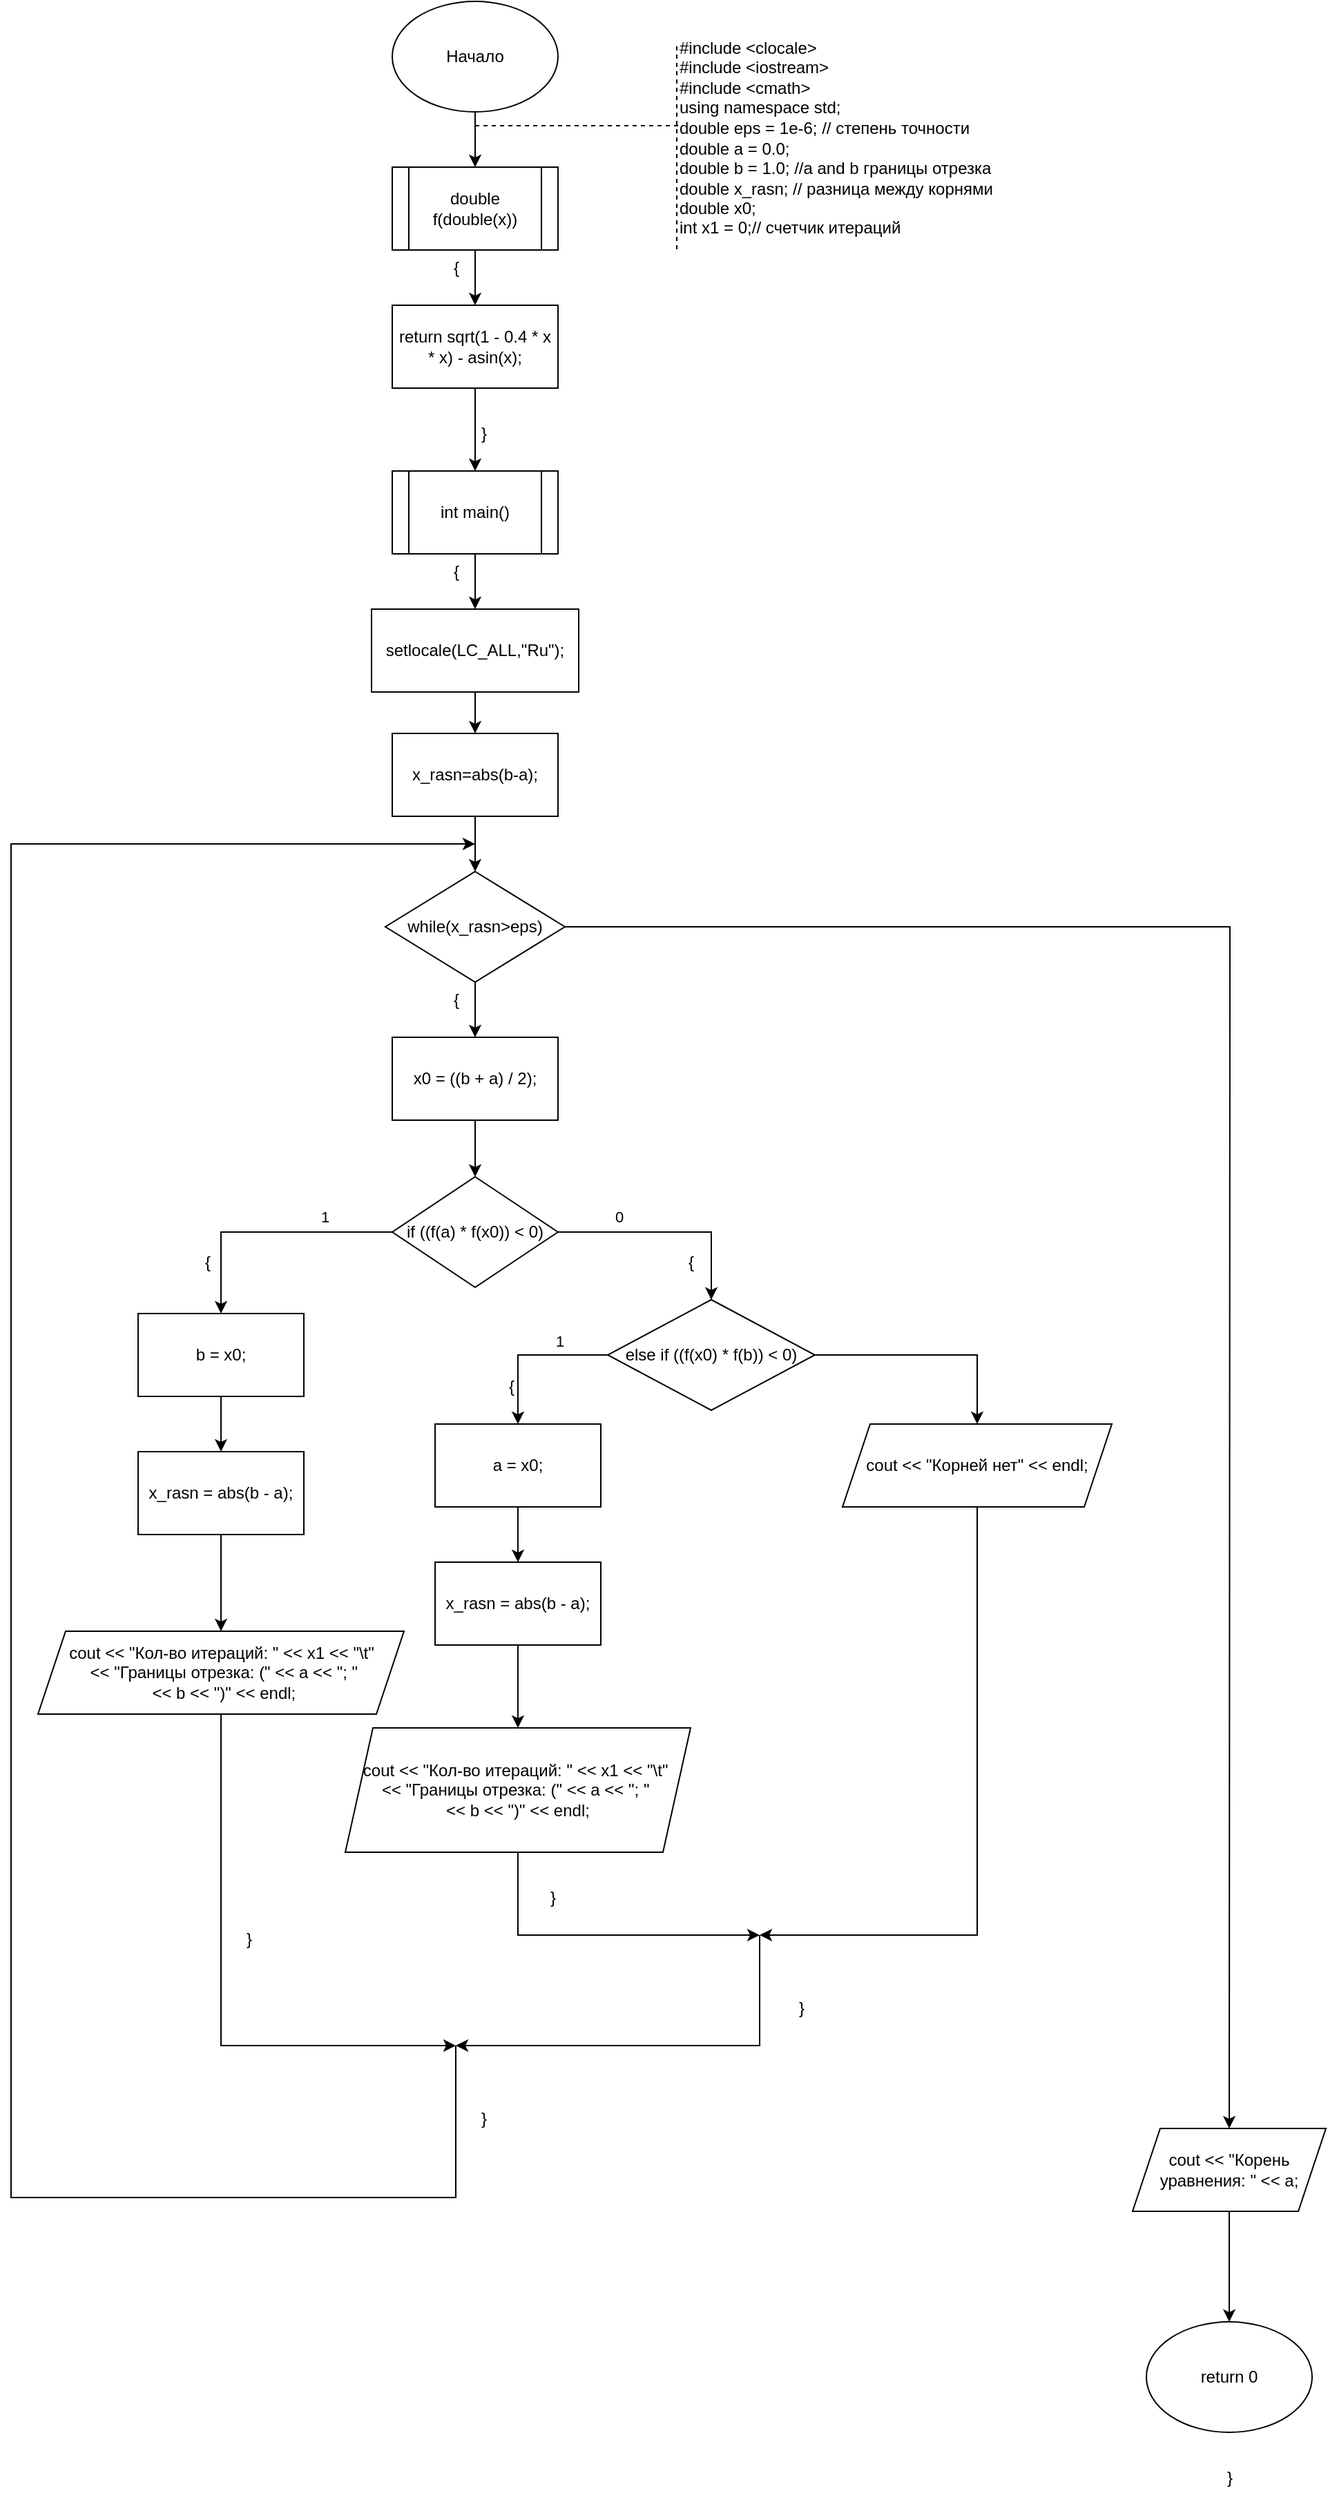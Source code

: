 <mxfile version="25.0.3">
  <diagram name="Страница — 1" id="ta6_2H9TQNh0LrwLa-Ho">
    <mxGraphModel dx="488" dy="264" grid="1" gridSize="10" guides="1" tooltips="1" connect="1" arrows="1" fold="1" page="1" pageScale="1" pageWidth="827" pageHeight="1169" math="0" shadow="0">
      <root>
        <mxCell id="0" />
        <mxCell id="1" parent="0" />
        <mxCell id="bSdeDjNlxC5or4BaPKki-3" value="" style="edgeStyle=orthogonalEdgeStyle;rounded=0;orthogonalLoop=1;jettySize=auto;html=1;" parent="1" source="bSdeDjNlxC5or4BaPKki-1" target="bSdeDjNlxC5or4BaPKki-2" edge="1">
          <mxGeometry relative="1" as="geometry" />
        </mxCell>
        <mxCell id="bSdeDjNlxC5or4BaPKki-1" value="Начало" style="ellipse;whiteSpace=wrap;html=1;" parent="1" vertex="1">
          <mxGeometry x="354" width="120" height="80" as="geometry" />
        </mxCell>
        <mxCell id="bSdeDjNlxC5or4BaPKki-5" value="" style="edgeStyle=orthogonalEdgeStyle;rounded=0;orthogonalLoop=1;jettySize=auto;html=1;" parent="1" source="bSdeDjNlxC5or4BaPKki-2" target="bSdeDjNlxC5or4BaPKki-4" edge="1">
          <mxGeometry relative="1" as="geometry" />
        </mxCell>
        <mxCell id="bSdeDjNlxC5or4BaPKki-2" value="double f(double(x))" style="shape=process;whiteSpace=wrap;html=1;backgroundOutline=1;" parent="1" vertex="1">
          <mxGeometry x="354" y="120" width="120" height="60" as="geometry" />
        </mxCell>
        <mxCell id="bSdeDjNlxC5or4BaPKki-8" value="" style="edgeStyle=orthogonalEdgeStyle;rounded=0;orthogonalLoop=1;jettySize=auto;html=1;" parent="1" source="bSdeDjNlxC5or4BaPKki-4" target="bSdeDjNlxC5or4BaPKki-7" edge="1">
          <mxGeometry relative="1" as="geometry" />
        </mxCell>
        <mxCell id="bSdeDjNlxC5or4BaPKki-4" value="return sqrt(1 - 0.4 * x * x) - asin(x);" style="whiteSpace=wrap;html=1;" parent="1" vertex="1">
          <mxGeometry x="354" y="220" width="120" height="60" as="geometry" />
        </mxCell>
        <mxCell id="bSdeDjNlxC5or4BaPKki-6" value="{" style="text;html=1;align=center;verticalAlign=middle;resizable=0;points=[];autosize=1;strokeColor=none;fillColor=none;" parent="1" vertex="1">
          <mxGeometry x="385" y="178" width="30" height="30" as="geometry" />
        </mxCell>
        <mxCell id="bSdeDjNlxC5or4BaPKki-11" value="" style="edgeStyle=orthogonalEdgeStyle;rounded=0;orthogonalLoop=1;jettySize=auto;html=1;" parent="1" source="bSdeDjNlxC5or4BaPKki-7" target="bSdeDjNlxC5or4BaPKki-10" edge="1">
          <mxGeometry relative="1" as="geometry" />
        </mxCell>
        <mxCell id="bSdeDjNlxC5or4BaPKki-7" value="int main()" style="shape=process;whiteSpace=wrap;html=1;backgroundOutline=1;" parent="1" vertex="1">
          <mxGeometry x="354" y="340" width="120" height="60" as="geometry" />
        </mxCell>
        <mxCell id="bSdeDjNlxC5or4BaPKki-9" value="}" style="text;html=1;align=center;verticalAlign=middle;resizable=0;points=[];autosize=1;strokeColor=none;fillColor=none;" parent="1" vertex="1">
          <mxGeometry x="405" y="298" width="30" height="30" as="geometry" />
        </mxCell>
        <mxCell id="bSdeDjNlxC5or4BaPKki-13" value="" style="edgeStyle=orthogonalEdgeStyle;rounded=0;orthogonalLoop=1;jettySize=auto;html=1;" parent="1" source="bSdeDjNlxC5or4BaPKki-10" target="bSdeDjNlxC5or4BaPKki-12" edge="1">
          <mxGeometry relative="1" as="geometry" />
        </mxCell>
        <mxCell id="bSdeDjNlxC5or4BaPKki-10" value="setlocale(LC_ALL,&quot;Ru&quot;);" style="whiteSpace=wrap;html=1;" parent="1" vertex="1">
          <mxGeometry x="339" y="440" width="150" height="60" as="geometry" />
        </mxCell>
        <mxCell id="bSdeDjNlxC5or4BaPKki-15" value="" style="edgeStyle=orthogonalEdgeStyle;rounded=0;orthogonalLoop=1;jettySize=auto;html=1;" parent="1" source="bSdeDjNlxC5or4BaPKki-12" target="bSdeDjNlxC5or4BaPKki-14" edge="1">
          <mxGeometry relative="1" as="geometry" />
        </mxCell>
        <mxCell id="bSdeDjNlxC5or4BaPKki-12" value="x_rasn=abs(b-a);" style="whiteSpace=wrap;html=1;" parent="1" vertex="1">
          <mxGeometry x="354" y="530" width="120" height="60" as="geometry" />
        </mxCell>
        <mxCell id="bSdeDjNlxC5or4BaPKki-18" value="" style="edgeStyle=orthogonalEdgeStyle;rounded=0;orthogonalLoop=1;jettySize=auto;html=1;" parent="1" source="bSdeDjNlxC5or4BaPKki-14" target="bSdeDjNlxC5or4BaPKki-17" edge="1">
          <mxGeometry relative="1" as="geometry" />
        </mxCell>
        <mxCell id="bSdeDjNlxC5or4BaPKki-65" style="edgeStyle=orthogonalEdgeStyle;rounded=0;orthogonalLoop=1;jettySize=auto;html=1;exitX=1;exitY=0.5;exitDx=0;exitDy=0;" parent="1" source="bSdeDjNlxC5or4BaPKki-14" edge="1">
          <mxGeometry relative="1" as="geometry">
            <mxPoint x="960" y="1540" as="targetPoint" />
          </mxGeometry>
        </mxCell>
        <mxCell id="bSdeDjNlxC5or4BaPKki-14" value="while(x_rasn&amp;gt;eps)" style="rhombus;whiteSpace=wrap;html=1;" parent="1" vertex="1">
          <mxGeometry x="349" y="630" width="130" height="80" as="geometry" />
        </mxCell>
        <mxCell id="bSdeDjNlxC5or4BaPKki-22" value="" style="edgeStyle=orthogonalEdgeStyle;rounded=0;orthogonalLoop=1;jettySize=auto;html=1;" parent="1" source="bSdeDjNlxC5or4BaPKki-17" target="bSdeDjNlxC5or4BaPKki-21" edge="1">
          <mxGeometry relative="1" as="geometry" />
        </mxCell>
        <mxCell id="bSdeDjNlxC5or4BaPKki-17" value="x0 = ((b + a) / 2);" style="whiteSpace=wrap;html=1;" parent="1" vertex="1">
          <mxGeometry x="354" y="750" width="120" height="60" as="geometry" />
        </mxCell>
        <mxCell id="bSdeDjNlxC5or4BaPKki-19" value="{" style="text;html=1;align=center;verticalAlign=middle;resizable=0;points=[];autosize=1;strokeColor=none;fillColor=none;" parent="1" vertex="1">
          <mxGeometry x="385" y="708" width="30" height="30" as="geometry" />
        </mxCell>
        <mxCell id="bSdeDjNlxC5or4BaPKki-20" value="{" style="text;html=1;align=center;verticalAlign=middle;resizable=0;points=[];autosize=1;strokeColor=none;fillColor=none;" parent="1" vertex="1">
          <mxGeometry x="385" y="398" width="30" height="30" as="geometry" />
        </mxCell>
        <mxCell id="bSdeDjNlxC5or4BaPKki-24" value="" style="edgeStyle=orthogonalEdgeStyle;rounded=0;orthogonalLoop=1;jettySize=auto;html=1;" parent="1" source="bSdeDjNlxC5or4BaPKki-21" target="bSdeDjNlxC5or4BaPKki-23" edge="1">
          <mxGeometry relative="1" as="geometry" />
        </mxCell>
        <mxCell id="bSdeDjNlxC5or4BaPKki-25" value="1" style="edgeLabel;html=1;align=center;verticalAlign=middle;resizable=0;points=[];" parent="bSdeDjNlxC5or4BaPKki-24" vertex="1" connectable="0">
          <mxGeometry x="-0.463" y="-2" relative="1" as="geometry">
            <mxPoint y="-9" as="offset" />
          </mxGeometry>
        </mxCell>
        <mxCell id="bSdeDjNlxC5or4BaPKki-30" value="" style="edgeStyle=orthogonalEdgeStyle;rounded=0;orthogonalLoop=1;jettySize=auto;html=1;" parent="1" source="bSdeDjNlxC5or4BaPKki-21" target="bSdeDjNlxC5or4BaPKki-29" edge="1">
          <mxGeometry relative="1" as="geometry" />
        </mxCell>
        <mxCell id="bSdeDjNlxC5or4BaPKki-36" value="0" style="edgeLabel;html=1;align=center;verticalAlign=middle;resizable=0;points=[];" parent="bSdeDjNlxC5or4BaPKki-30" vertex="1" connectable="0">
          <mxGeometry x="-0.454" y="-1" relative="1" as="geometry">
            <mxPoint y="-12" as="offset" />
          </mxGeometry>
        </mxCell>
        <mxCell id="bSdeDjNlxC5or4BaPKki-21" value="if ((f(a) * f(x0)) &amp;lt; 0)" style="rhombus;whiteSpace=wrap;html=1;" parent="1" vertex="1">
          <mxGeometry x="354" y="851" width="120" height="80" as="geometry" />
        </mxCell>
        <mxCell id="bSdeDjNlxC5or4BaPKki-27" value="" style="edgeStyle=orthogonalEdgeStyle;rounded=0;orthogonalLoop=1;jettySize=auto;html=1;" parent="1" source="bSdeDjNlxC5or4BaPKki-23" target="bSdeDjNlxC5or4BaPKki-26" edge="1">
          <mxGeometry relative="1" as="geometry" />
        </mxCell>
        <mxCell id="bSdeDjNlxC5or4BaPKki-23" value="b = x0;" style="whiteSpace=wrap;html=1;" parent="1" vertex="1">
          <mxGeometry x="170" y="950" width="120" height="60" as="geometry" />
        </mxCell>
        <mxCell id="bSdeDjNlxC5or4BaPKki-39" value="" style="edgeStyle=orthogonalEdgeStyle;rounded=0;orthogonalLoop=1;jettySize=auto;html=1;" parent="1" source="bSdeDjNlxC5or4BaPKki-26" target="bSdeDjNlxC5or4BaPKki-38" edge="1">
          <mxGeometry relative="1" as="geometry" />
        </mxCell>
        <mxCell id="bSdeDjNlxC5or4BaPKki-26" value="x_rasn = abs(b - a);" style="whiteSpace=wrap;html=1;" parent="1" vertex="1">
          <mxGeometry x="170" y="1050" width="120" height="60" as="geometry" />
        </mxCell>
        <mxCell id="bSdeDjNlxC5or4BaPKki-28" value="{" style="text;html=1;align=center;verticalAlign=middle;resizable=0;points=[];autosize=1;strokeColor=none;fillColor=none;" parent="1" vertex="1">
          <mxGeometry x="205" y="898" width="30" height="30" as="geometry" />
        </mxCell>
        <mxCell id="bSdeDjNlxC5or4BaPKki-32" value="" style="edgeStyle=orthogonalEdgeStyle;rounded=0;orthogonalLoop=1;jettySize=auto;html=1;" parent="1" source="bSdeDjNlxC5or4BaPKki-29" target="bSdeDjNlxC5or4BaPKki-31" edge="1">
          <mxGeometry relative="1" as="geometry" />
        </mxCell>
        <mxCell id="bSdeDjNlxC5or4BaPKki-35" value="1" style="edgeLabel;html=1;align=center;verticalAlign=middle;resizable=0;points=[];" parent="bSdeDjNlxC5or4BaPKki-32" vertex="1" connectable="0">
          <mxGeometry x="-0.38" y="-3" relative="1" as="geometry">
            <mxPoint y="-7" as="offset" />
          </mxGeometry>
        </mxCell>
        <mxCell id="bSdeDjNlxC5or4BaPKki-45" value="" style="edgeStyle=orthogonalEdgeStyle;rounded=0;orthogonalLoop=1;jettySize=auto;html=1;" parent="1" source="bSdeDjNlxC5or4BaPKki-29" target="bSdeDjNlxC5or4BaPKki-44" edge="1">
          <mxGeometry relative="1" as="geometry" />
        </mxCell>
        <mxCell id="bSdeDjNlxC5or4BaPKki-29" value="else if ((f(x0) * f(b)) &amp;lt; 0)" style="rhombus;whiteSpace=wrap;html=1;" parent="1" vertex="1">
          <mxGeometry x="510" y="940" width="150" height="80" as="geometry" />
        </mxCell>
        <mxCell id="bSdeDjNlxC5or4BaPKki-34" value="" style="edgeStyle=orthogonalEdgeStyle;rounded=0;orthogonalLoop=1;jettySize=auto;html=1;" parent="1" source="bSdeDjNlxC5or4BaPKki-31" target="bSdeDjNlxC5or4BaPKki-33" edge="1">
          <mxGeometry relative="1" as="geometry" />
        </mxCell>
        <mxCell id="bSdeDjNlxC5or4BaPKki-31" value="a = x0;" style="whiteSpace=wrap;html=1;" parent="1" vertex="1">
          <mxGeometry x="385" y="1030" width="120" height="60" as="geometry" />
        </mxCell>
        <mxCell id="bSdeDjNlxC5or4BaPKki-41" value="" style="edgeStyle=orthogonalEdgeStyle;rounded=0;orthogonalLoop=1;jettySize=auto;html=1;" parent="1" source="bSdeDjNlxC5or4BaPKki-33" target="bSdeDjNlxC5or4BaPKki-40" edge="1">
          <mxGeometry relative="1" as="geometry" />
        </mxCell>
        <mxCell id="bSdeDjNlxC5or4BaPKki-33" value="x_rasn = abs(b - a);" style="whiteSpace=wrap;html=1;" parent="1" vertex="1">
          <mxGeometry x="385" y="1130" width="120" height="60" as="geometry" />
        </mxCell>
        <mxCell id="bSdeDjNlxC5or4BaPKki-37" value="{" style="text;html=1;align=center;verticalAlign=middle;resizable=0;points=[];autosize=1;strokeColor=none;fillColor=none;" parent="1" vertex="1">
          <mxGeometry x="425" y="988" width="30" height="30" as="geometry" />
        </mxCell>
        <mxCell id="bSdeDjNlxC5or4BaPKki-49" style="edgeStyle=orthogonalEdgeStyle;rounded=0;orthogonalLoop=1;jettySize=auto;html=1;exitX=0.5;exitY=1;exitDx=0;exitDy=0;" parent="1" source="bSdeDjNlxC5or4BaPKki-38" edge="1">
          <mxGeometry relative="1" as="geometry">
            <mxPoint x="400" y="1480" as="targetPoint" />
            <Array as="points">
              <mxPoint x="230" y="1480" />
            </Array>
          </mxGeometry>
        </mxCell>
        <mxCell id="bSdeDjNlxC5or4BaPKki-38" value="cout &amp;lt;&amp;lt; &quot;Кол-во итераций: &quot; &amp;lt;&amp;lt; x1 &amp;lt;&amp;lt; &quot;\t&quot;&lt;div&gt;&amp;nbsp;&amp;lt;&amp;lt; &quot;Границы отрезка: (&quot; &amp;lt;&amp;lt; a &amp;lt;&amp;lt; &quot;; &quot;&lt;/div&gt;&lt;div&gt;&amp;nbsp;&amp;lt;&amp;lt; b &amp;lt;&amp;lt; &quot;)&quot; &amp;lt;&amp;lt; endl;&lt;/div&gt;" style="shape=parallelogram;perimeter=parallelogramPerimeter;whiteSpace=wrap;html=1;fixedSize=1;" parent="1" vertex="1">
          <mxGeometry x="97.5" y="1180" width="265" height="60" as="geometry" />
        </mxCell>
        <mxCell id="bSdeDjNlxC5or4BaPKki-46" style="edgeStyle=orthogonalEdgeStyle;rounded=0;orthogonalLoop=1;jettySize=auto;html=1;exitX=0.5;exitY=1;exitDx=0;exitDy=0;" parent="1" source="bSdeDjNlxC5or4BaPKki-40" edge="1">
          <mxGeometry relative="1" as="geometry">
            <mxPoint x="620" y="1400" as="targetPoint" />
            <Array as="points">
              <mxPoint x="445" y="1400" />
            </Array>
          </mxGeometry>
        </mxCell>
        <mxCell id="bSdeDjNlxC5or4BaPKki-40" value="cout &amp;lt;&amp;lt; &quot;Кол-во итераций: &quot; &amp;lt;&amp;lt; x1 &amp;lt;&amp;lt; &quot;\t&quot;&amp;nbsp;&lt;div&gt;&amp;lt;&amp;lt; &quot;Границы отрезка: (&quot; &amp;lt;&amp;lt; a &amp;lt;&amp;lt; &quot;; &quot;&amp;nbsp;&lt;/div&gt;&lt;div&gt;&lt;span style=&quot;background-color: initial;&quot;&gt;&amp;lt;&amp;lt; b &amp;lt;&amp;lt; &quot;)&quot; &amp;lt;&amp;lt; endl;&lt;/span&gt;&lt;/div&gt;" style="shape=parallelogram;perimeter=parallelogramPerimeter;whiteSpace=wrap;html=1;fixedSize=1;" parent="1" vertex="1">
          <mxGeometry x="320" y="1250" width="250" height="90" as="geometry" />
        </mxCell>
        <mxCell id="bSdeDjNlxC5or4BaPKki-48" style="edgeStyle=orthogonalEdgeStyle;rounded=0;orthogonalLoop=1;jettySize=auto;html=1;exitX=0.5;exitY=1;exitDx=0;exitDy=0;" parent="1" source="bSdeDjNlxC5or4BaPKki-44" edge="1">
          <mxGeometry relative="1" as="geometry">
            <mxPoint x="620" y="1400" as="targetPoint" />
            <Array as="points">
              <mxPoint x="778" y="1400" />
            </Array>
          </mxGeometry>
        </mxCell>
        <mxCell id="bSdeDjNlxC5or4BaPKki-44" value="cout &amp;lt;&amp;lt; &quot;Корней нет&quot; &amp;lt;&amp;lt; endl;" style="shape=parallelogram;perimeter=parallelogramPerimeter;whiteSpace=wrap;html=1;fixedSize=1;" parent="1" vertex="1">
          <mxGeometry x="680" y="1030" width="195" height="60" as="geometry" />
        </mxCell>
        <mxCell id="bSdeDjNlxC5or4BaPKki-47" value="}" style="text;html=1;align=center;verticalAlign=middle;resizable=0;points=[];autosize=1;strokeColor=none;fillColor=none;" parent="1" vertex="1">
          <mxGeometry x="455" y="1358" width="30" height="30" as="geometry" />
        </mxCell>
        <mxCell id="bSdeDjNlxC5or4BaPKki-51" value="" style="endArrow=classic;html=1;rounded=0;" parent="1" edge="1">
          <mxGeometry width="50" height="50" relative="1" as="geometry">
            <mxPoint x="620" y="1400" as="sourcePoint" />
            <mxPoint x="400" y="1480" as="targetPoint" />
            <Array as="points">
              <mxPoint x="620" y="1480" />
            </Array>
          </mxGeometry>
        </mxCell>
        <mxCell id="bSdeDjNlxC5or4BaPKki-52" value="}" style="text;html=1;align=center;verticalAlign=middle;resizable=0;points=[];autosize=1;strokeColor=none;fillColor=none;" parent="1" vertex="1">
          <mxGeometry x="235" y="1388" width="30" height="30" as="geometry" />
        </mxCell>
        <mxCell id="bSdeDjNlxC5or4BaPKki-53" value="}" style="text;html=1;align=center;verticalAlign=middle;resizable=0;points=[];autosize=1;strokeColor=none;fillColor=none;" parent="1" vertex="1">
          <mxGeometry x="635" y="1438" width="30" height="30" as="geometry" />
        </mxCell>
        <mxCell id="bSdeDjNlxC5or4BaPKki-54" value="{" style="text;html=1;align=center;verticalAlign=middle;resizable=0;points=[];autosize=1;strokeColor=none;fillColor=none;" parent="1" vertex="1">
          <mxGeometry x="555" y="898" width="30" height="30" as="geometry" />
        </mxCell>
        <mxCell id="bSdeDjNlxC5or4BaPKki-55" value="" style="endArrow=classic;html=1;rounded=0;" parent="1" edge="1">
          <mxGeometry width="50" height="50" relative="1" as="geometry">
            <mxPoint x="400" y="1480" as="sourcePoint" />
            <mxPoint x="414" y="610" as="targetPoint" />
            <Array as="points">
              <mxPoint x="400" y="1590" />
              <mxPoint x="78" y="1590" />
              <mxPoint x="78" y="610" />
            </Array>
          </mxGeometry>
        </mxCell>
        <mxCell id="bSdeDjNlxC5or4BaPKki-56" value="return 0" style="ellipse;whiteSpace=wrap;html=1;" parent="1" vertex="1">
          <mxGeometry x="900" y="1680" width="120" height="80" as="geometry" />
        </mxCell>
        <mxCell id="bSdeDjNlxC5or4BaPKki-60" value="" style="endArrow=none;dashed=1;html=1;rounded=0;" parent="1" edge="1">
          <mxGeometry width="50" height="50" relative="1" as="geometry">
            <mxPoint x="414" y="90" as="sourcePoint" />
            <mxPoint x="564" y="90" as="targetPoint" />
          </mxGeometry>
        </mxCell>
        <mxCell id="bSdeDjNlxC5or4BaPKki-61" value="" style="endArrow=none;dashed=1;html=1;rounded=0;exitX=0;exitY=1.015;exitDx=0;exitDy=0;exitPerimeter=0;" parent="1" source="bSdeDjNlxC5or4BaPKki-63" edge="1">
          <mxGeometry width="50" height="50" relative="1" as="geometry">
            <mxPoint x="560" y="160" as="sourcePoint" />
            <mxPoint x="560" y="30" as="targetPoint" />
          </mxGeometry>
        </mxCell>
        <mxCell id="bSdeDjNlxC5or4BaPKki-62" value="&lt;div&gt;#include &amp;lt;clocale&amp;gt;&lt;/div&gt;&lt;div&gt;#include &amp;lt;iostream&amp;gt;&lt;/div&gt;&lt;div&gt;#include &amp;lt;cmath&amp;gt;&lt;/div&gt;&lt;div style=&quot;&quot;&gt;using namespace std;&lt;/div&gt;" style="text;html=1;align=left;verticalAlign=middle;resizable=0;points=[];autosize=1;strokeColor=none;fillColor=none;" parent="1" vertex="1">
          <mxGeometry x="560" y="20" width="140" height="70" as="geometry" />
        </mxCell>
        <mxCell id="bSdeDjNlxC5or4BaPKki-63" value="&lt;div&gt;double eps = 1e-6; // степень точности&lt;/div&gt;&lt;div&gt;double a = 0.0;&lt;/div&gt;&lt;div&gt;double b = 1.0; //a and b границы отрезка&lt;/div&gt;&lt;div&gt;double x_rasn; // разница между корнями&lt;/div&gt;&lt;div&gt;double x0;&lt;/div&gt;&lt;div&gt;int x1 = 0;// счетчик итераций&lt;/div&gt;" style="text;html=1;align=left;verticalAlign=middle;resizable=0;points=[];autosize=1;strokeColor=none;fillColor=none;" parent="1" vertex="1">
          <mxGeometry x="560" y="78" width="250" height="100" as="geometry" />
        </mxCell>
        <mxCell id="bSdeDjNlxC5or4BaPKki-64" value="}" style="text;html=1;align=center;verticalAlign=middle;resizable=0;points=[];autosize=1;strokeColor=none;fillColor=none;" parent="1" vertex="1">
          <mxGeometry x="405" y="1518" width="30" height="30" as="geometry" />
        </mxCell>
        <mxCell id="bSdeDjNlxC5or4BaPKki-66" value="}" style="text;html=1;align=center;verticalAlign=middle;resizable=0;points=[];autosize=1;strokeColor=none;fillColor=none;" parent="1" vertex="1">
          <mxGeometry x="945" y="1778" width="30" height="30" as="geometry" />
        </mxCell>
        <mxCell id="bSdeDjNlxC5or4BaPKki-68" style="edgeStyle=orthogonalEdgeStyle;rounded=0;orthogonalLoop=1;jettySize=auto;html=1;exitX=0.5;exitY=1;exitDx=0;exitDy=0;entryX=0.5;entryY=0;entryDx=0;entryDy=0;" parent="1" source="bSdeDjNlxC5or4BaPKki-67" target="bSdeDjNlxC5or4BaPKki-56" edge="1">
          <mxGeometry relative="1" as="geometry" />
        </mxCell>
        <mxCell id="bSdeDjNlxC5or4BaPKki-67" value="cout &amp;lt;&amp;lt; &quot;Корень уравнения: &quot; &amp;lt;&amp;lt; a;" style="shape=parallelogram;perimeter=parallelogramPerimeter;whiteSpace=wrap;html=1;fixedSize=1;" parent="1" vertex="1">
          <mxGeometry x="890" y="1540" width="140" height="60" as="geometry" />
        </mxCell>
      </root>
    </mxGraphModel>
  </diagram>
</mxfile>
